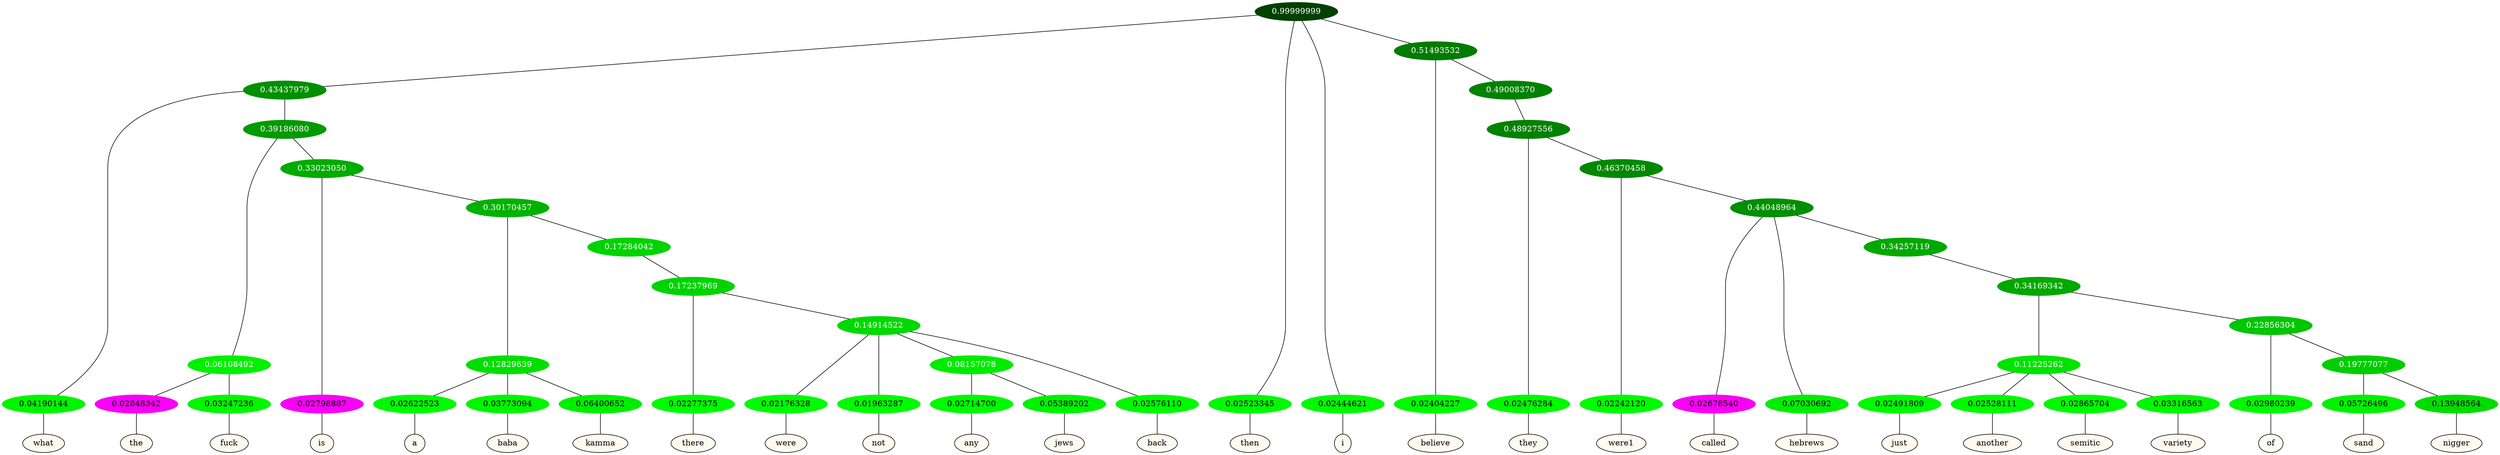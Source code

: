 graph {
	node [format=png height=0.15 nodesep=0.001 ordering=out overlap=prism overlap_scaling=0.01 ranksep=0.001 ratio=0.2 style=filled width=0.15]
	{
		rank=same
		a_w_5 [label=what color=black fillcolor=floralwhite style="filled,solid"]
		a_w_12 [label=the color=black fillcolor=floralwhite style="filled,solid"]
		a_w_13 [label=fuck color=black fillcolor=floralwhite style="filled,solid"]
		a_w_14 [label=is color=black fillcolor=floralwhite style="filled,solid"]
		a_w_22 [label=a color=black fillcolor=floralwhite style="filled,solid"]
		a_w_23 [label=baba color=black fillcolor=floralwhite style="filled,solid"]
		a_w_24 [label=kamma color=black fillcolor=floralwhite style="filled,solid"]
		a_w_29 [label=there color=black fillcolor=floralwhite style="filled,solid"]
		a_w_32 [label=were color=black fillcolor=floralwhite style="filled,solid"]
		a_w_33 [label=not color=black fillcolor=floralwhite style="filled,solid"]
		a_w_38 [label=any color=black fillcolor=floralwhite style="filled,solid"]
		a_w_39 [label=jews color=black fillcolor=floralwhite style="filled,solid"]
		a_w_35 [label=back color=black fillcolor=floralwhite style="filled,solid"]
		a_w_2 [label=then color=black fillcolor=floralwhite style="filled,solid"]
		a_w_3 [label=i color=black fillcolor=floralwhite style="filled,solid"]
		a_w_7 [label=believe color=black fillcolor=floralwhite style="filled,solid"]
		a_w_16 [label=they color=black fillcolor=floralwhite style="filled,solid"]
		a_w_20 [label=were1 color=black fillcolor=floralwhite style="filled,solid"]
		a_w_26 [label=called color=black fillcolor=floralwhite style="filled,solid"]
		a_w_27 [label=hebrews color=black fillcolor=floralwhite style="filled,solid"]
		a_w_40 [label=just color=black fillcolor=floralwhite style="filled,solid"]
		a_w_41 [label=another color=black fillcolor=floralwhite style="filled,solid"]
		a_w_42 [label=semitic color=black fillcolor=floralwhite style="filled,solid"]
		a_w_43 [label=variety color=black fillcolor=floralwhite style="filled,solid"]
		a_w_44 [label=of color=black fillcolor=floralwhite style="filled,solid"]
		a_w_46 [label=sand color=black fillcolor=floralwhite style="filled,solid"]
		a_w_47 [label=nigger color=black fillcolor=floralwhite style="filled,solid"]
	}
	a_n_5 -- a_w_5
	a_n_12 -- a_w_12
	a_n_13 -- a_w_13
	a_n_14 -- a_w_14
	a_n_22 -- a_w_22
	a_n_23 -- a_w_23
	a_n_24 -- a_w_24
	a_n_29 -- a_w_29
	a_n_32 -- a_w_32
	a_n_33 -- a_w_33
	a_n_38 -- a_w_38
	a_n_39 -- a_w_39
	a_n_35 -- a_w_35
	a_n_2 -- a_w_2
	a_n_3 -- a_w_3
	a_n_7 -- a_w_7
	a_n_16 -- a_w_16
	a_n_20 -- a_w_20
	a_n_26 -- a_w_26
	a_n_27 -- a_w_27
	a_n_40 -- a_w_40
	a_n_41 -- a_w_41
	a_n_42 -- a_w_42
	a_n_43 -- a_w_43
	a_n_44 -- a_w_44
	a_n_46 -- a_w_46
	a_n_47 -- a_w_47
	{
		rank=same
		a_n_5 [label=0.04190144 color="0.334 1.000 0.958" fontcolor=black]
		a_n_12 [label=0.02848342 color="0.835 1.000 0.972" fontcolor=black]
		a_n_13 [label=0.03247236 color="0.334 1.000 0.968" fontcolor=black]
		a_n_14 [label=0.02798887 color="0.835 1.000 0.972" fontcolor=black]
		a_n_22 [label=0.02622523 color="0.334 1.000 0.974" fontcolor=black]
		a_n_23 [label=0.03773094 color="0.334 1.000 0.962" fontcolor=black]
		a_n_24 [label=0.06400652 color="0.334 1.000 0.936" fontcolor=black]
		a_n_29 [label=0.02277375 color="0.334 1.000 0.977" fontcolor=black]
		a_n_32 [label=0.02176328 color="0.334 1.000 0.978" fontcolor=black]
		a_n_33 [label=0.01963287 color="0.334 1.000 0.980" fontcolor=black]
		a_n_38 [label=0.02714700 color="0.334 1.000 0.973" fontcolor=black]
		a_n_39 [label=0.05389202 color="0.334 1.000 0.946" fontcolor=black]
		a_n_35 [label=0.02576110 color="0.334 1.000 0.974" fontcolor=black]
		a_n_2 [label=0.02523345 color="0.334 1.000 0.975" fontcolor=black]
		a_n_3 [label=0.02444621 color="0.334 1.000 0.976" fontcolor=black]
		a_n_7 [label=0.02404227 color="0.334 1.000 0.976" fontcolor=black]
		a_n_16 [label=0.02476284 color="0.334 1.000 0.975" fontcolor=black]
		a_n_20 [label=0.02242120 color="0.334 1.000 0.978" fontcolor=black]
		a_n_26 [label=0.02678540 color="0.835 1.000 0.973" fontcolor=black]
		a_n_27 [label=0.07030692 color="0.334 1.000 0.930" fontcolor=black]
		a_n_40 [label=0.02491809 color="0.334 1.000 0.975" fontcolor=black]
		a_n_41 [label=0.02528111 color="0.334 1.000 0.975" fontcolor=black]
		a_n_42 [label=0.02865704 color="0.334 1.000 0.971" fontcolor=black]
		a_n_43 [label=0.03316563 color="0.334 1.000 0.967" fontcolor=black]
		a_n_44 [label=0.02980239 color="0.334 1.000 0.970" fontcolor=black]
		a_n_46 [label=0.05726496 color="0.334 1.000 0.943" fontcolor=black]
		a_n_47 [label=0.13948564 color="0.334 1.000 0.861" fontcolor=black]
	}
	a_n_0 [label=0.99999999 color="0.334 1.000 0.250" fontcolor=grey99]
	a_n_1 [label=0.43437979 color="0.334 1.000 0.566" fontcolor=grey99]
	a_n_0 -- a_n_1
	a_n_0 -- a_n_2
	a_n_0 -- a_n_3
	a_n_4 [label=0.51493532 color="0.334 1.000 0.485" fontcolor=grey99]
	a_n_0 -- a_n_4
	a_n_1 -- a_n_5
	a_n_6 [label=0.39186080 color="0.334 1.000 0.608" fontcolor=grey99]
	a_n_1 -- a_n_6
	a_n_4 -- a_n_7
	a_n_8 [label=0.49008370 color="0.334 1.000 0.510" fontcolor=grey99]
	a_n_4 -- a_n_8
	a_n_9 [label=0.06108492 color="0.334 1.000 0.939" fontcolor=grey99]
	a_n_6 -- a_n_9
	a_n_10 [label=0.33023050 color="0.334 1.000 0.670" fontcolor=grey99]
	a_n_6 -- a_n_10
	a_n_11 [label=0.48927556 color="0.334 1.000 0.511" fontcolor=grey99]
	a_n_8 -- a_n_11
	a_n_9 -- a_n_12
	a_n_9 -- a_n_13
	a_n_10 -- a_n_14
	a_n_15 [label=0.30170457 color="0.334 1.000 0.698" fontcolor=grey99]
	a_n_10 -- a_n_15
	a_n_11 -- a_n_16
	a_n_17 [label=0.46370458 color="0.334 1.000 0.536" fontcolor=grey99]
	a_n_11 -- a_n_17
	a_n_18 [label=0.12829639 color="0.334 1.000 0.872" fontcolor=grey99]
	a_n_15 -- a_n_18
	a_n_19 [label=0.17284042 color="0.334 1.000 0.827" fontcolor=grey99]
	a_n_15 -- a_n_19
	a_n_17 -- a_n_20
	a_n_21 [label=0.44048964 color="0.334 1.000 0.560" fontcolor=grey99]
	a_n_17 -- a_n_21
	a_n_18 -- a_n_22
	a_n_18 -- a_n_23
	a_n_18 -- a_n_24
	a_n_25 [label=0.17237969 color="0.334 1.000 0.828" fontcolor=grey99]
	a_n_19 -- a_n_25
	a_n_21 -- a_n_26
	a_n_21 -- a_n_27
	a_n_28 [label=0.34257119 color="0.334 1.000 0.657" fontcolor=grey99]
	a_n_21 -- a_n_28
	a_n_25 -- a_n_29
	a_n_30 [label=0.14914522 color="0.334 1.000 0.851" fontcolor=grey99]
	a_n_25 -- a_n_30
	a_n_31 [label=0.34169342 color="0.334 1.000 0.658" fontcolor=grey99]
	a_n_28 -- a_n_31
	a_n_30 -- a_n_32
	a_n_30 -- a_n_33
	a_n_34 [label=0.08157078 color="0.334 1.000 0.918" fontcolor=grey99]
	a_n_30 -- a_n_34
	a_n_30 -- a_n_35
	a_n_36 [label=0.11225262 color="0.334 1.000 0.888" fontcolor=grey99]
	a_n_31 -- a_n_36
	a_n_37 [label=0.22856304 color="0.334 1.000 0.771" fontcolor=grey99]
	a_n_31 -- a_n_37
	a_n_34 -- a_n_38
	a_n_34 -- a_n_39
	a_n_36 -- a_n_40
	a_n_36 -- a_n_41
	a_n_36 -- a_n_42
	a_n_36 -- a_n_43
	a_n_37 -- a_n_44
	a_n_45 [label=0.19777077 color="0.334 1.000 0.802" fontcolor=grey99]
	a_n_37 -- a_n_45
	a_n_45 -- a_n_46
	a_n_45 -- a_n_47
}
